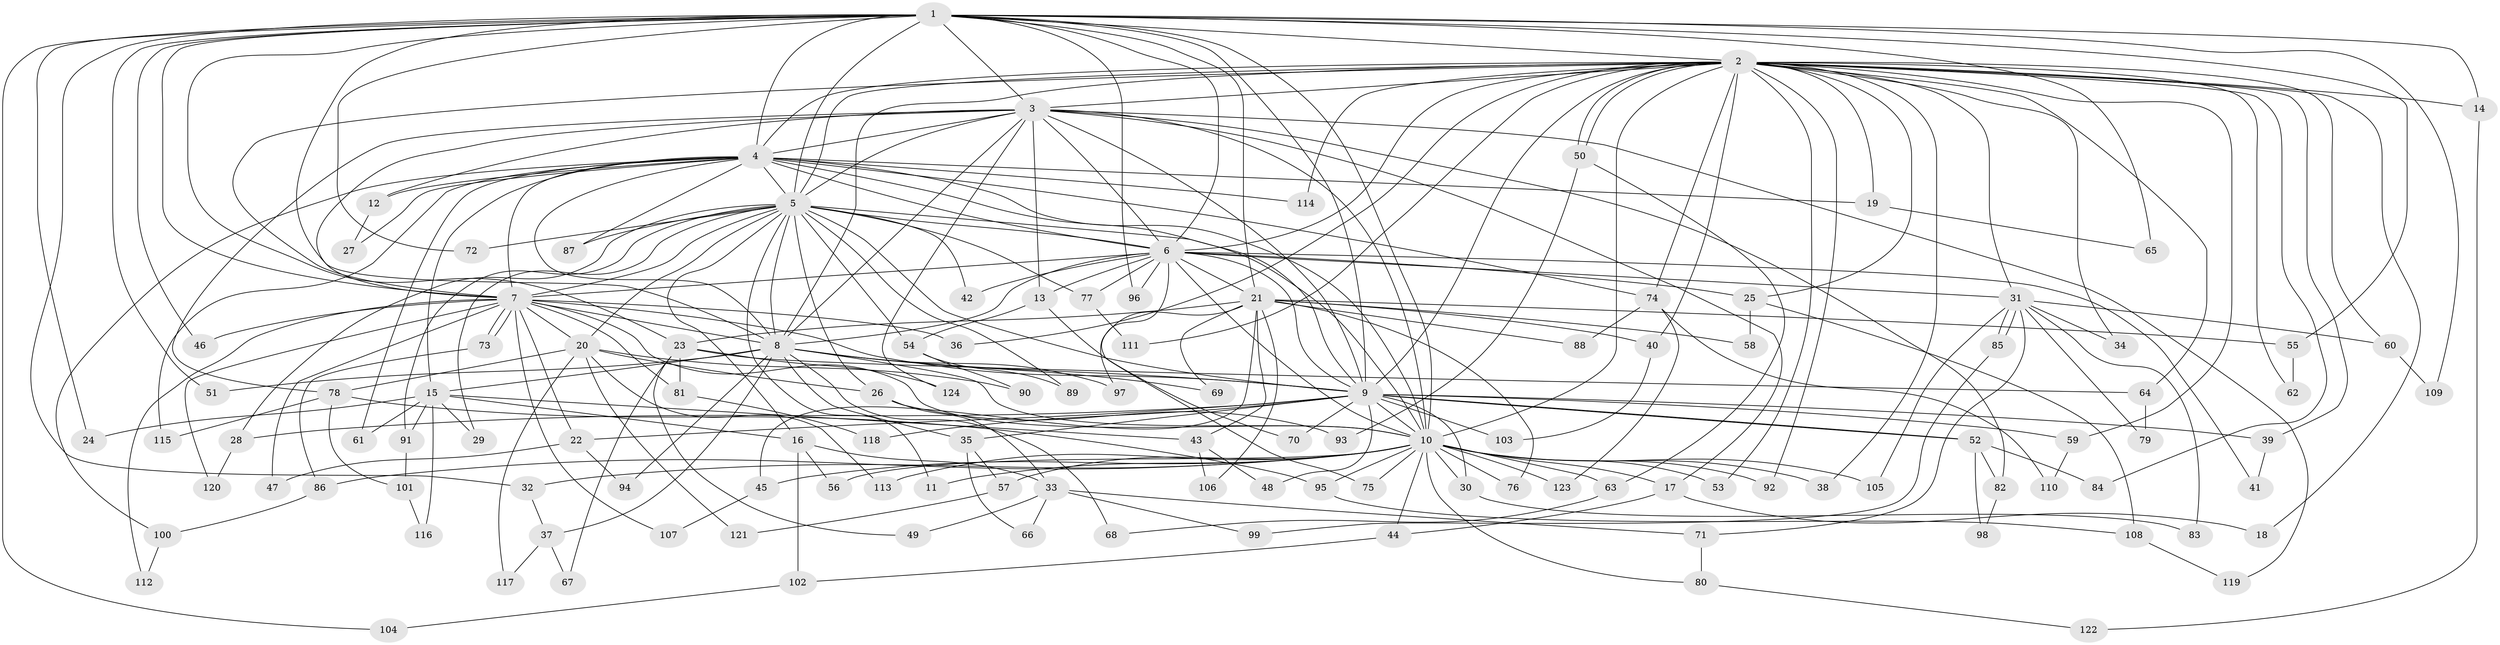 // Generated by graph-tools (version 1.1) at 2025/34/03/09/25 02:34:59]
// undirected, 124 vertices, 273 edges
graph export_dot {
graph [start="1"]
  node [color=gray90,style=filled];
  1;
  2;
  3;
  4;
  5;
  6;
  7;
  8;
  9;
  10;
  11;
  12;
  13;
  14;
  15;
  16;
  17;
  18;
  19;
  20;
  21;
  22;
  23;
  24;
  25;
  26;
  27;
  28;
  29;
  30;
  31;
  32;
  33;
  34;
  35;
  36;
  37;
  38;
  39;
  40;
  41;
  42;
  43;
  44;
  45;
  46;
  47;
  48;
  49;
  50;
  51;
  52;
  53;
  54;
  55;
  56;
  57;
  58;
  59;
  60;
  61;
  62;
  63;
  64;
  65;
  66;
  67;
  68;
  69;
  70;
  71;
  72;
  73;
  74;
  75;
  76;
  77;
  78;
  79;
  80;
  81;
  82;
  83;
  84;
  85;
  86;
  87;
  88;
  89;
  90;
  91;
  92;
  93;
  94;
  95;
  96;
  97;
  98;
  99;
  100;
  101;
  102;
  103;
  104;
  105;
  106;
  107;
  108;
  109;
  110;
  111;
  112;
  113;
  114;
  115;
  116;
  117;
  118;
  119;
  120;
  121;
  122;
  123;
  124;
  1 -- 2;
  1 -- 3;
  1 -- 4;
  1 -- 5;
  1 -- 6;
  1 -- 7;
  1 -- 8;
  1 -- 9;
  1 -- 10;
  1 -- 14;
  1 -- 21;
  1 -- 23;
  1 -- 24;
  1 -- 32;
  1 -- 46;
  1 -- 51;
  1 -- 55;
  1 -- 65;
  1 -- 72;
  1 -- 96;
  1 -- 104;
  1 -- 109;
  2 -- 3;
  2 -- 4;
  2 -- 5;
  2 -- 6;
  2 -- 7;
  2 -- 8;
  2 -- 9;
  2 -- 10;
  2 -- 14;
  2 -- 18;
  2 -- 19;
  2 -- 25;
  2 -- 31;
  2 -- 34;
  2 -- 36;
  2 -- 38;
  2 -- 39;
  2 -- 40;
  2 -- 50;
  2 -- 50;
  2 -- 53;
  2 -- 59;
  2 -- 60;
  2 -- 62;
  2 -- 64;
  2 -- 74;
  2 -- 84;
  2 -- 92;
  2 -- 111;
  2 -- 114;
  3 -- 4;
  3 -- 5;
  3 -- 6;
  3 -- 7;
  3 -- 8;
  3 -- 9;
  3 -- 10;
  3 -- 12;
  3 -- 13;
  3 -- 17;
  3 -- 78;
  3 -- 82;
  3 -- 119;
  3 -- 124;
  4 -- 5;
  4 -- 6;
  4 -- 7;
  4 -- 8;
  4 -- 9;
  4 -- 10;
  4 -- 12;
  4 -- 15;
  4 -- 19;
  4 -- 27;
  4 -- 61;
  4 -- 74;
  4 -- 87;
  4 -- 100;
  4 -- 114;
  4 -- 115;
  5 -- 6;
  5 -- 7;
  5 -- 8;
  5 -- 9;
  5 -- 10;
  5 -- 11;
  5 -- 16;
  5 -- 20;
  5 -- 26;
  5 -- 28;
  5 -- 29;
  5 -- 42;
  5 -- 54;
  5 -- 72;
  5 -- 77;
  5 -- 87;
  5 -- 89;
  5 -- 91;
  6 -- 7;
  6 -- 8;
  6 -- 9;
  6 -- 10;
  6 -- 13;
  6 -- 21;
  6 -- 25;
  6 -- 31;
  6 -- 41;
  6 -- 42;
  6 -- 75;
  6 -- 77;
  6 -- 96;
  7 -- 8;
  7 -- 9;
  7 -- 10;
  7 -- 20;
  7 -- 22;
  7 -- 36;
  7 -- 46;
  7 -- 47;
  7 -- 73;
  7 -- 73;
  7 -- 81;
  7 -- 107;
  7 -- 112;
  7 -- 120;
  8 -- 9;
  8 -- 10;
  8 -- 15;
  8 -- 35;
  8 -- 37;
  8 -- 51;
  8 -- 68;
  8 -- 69;
  8 -- 94;
  8 -- 97;
  9 -- 10;
  9 -- 22;
  9 -- 28;
  9 -- 30;
  9 -- 35;
  9 -- 39;
  9 -- 48;
  9 -- 52;
  9 -- 52;
  9 -- 59;
  9 -- 70;
  9 -- 103;
  9 -- 118;
  10 -- 11;
  10 -- 17;
  10 -- 30;
  10 -- 32;
  10 -- 38;
  10 -- 44;
  10 -- 45;
  10 -- 53;
  10 -- 56;
  10 -- 57;
  10 -- 63;
  10 -- 75;
  10 -- 76;
  10 -- 80;
  10 -- 86;
  10 -- 92;
  10 -- 95;
  10 -- 105;
  10 -- 113;
  10 -- 123;
  12 -- 27;
  13 -- 54;
  13 -- 70;
  14 -- 122;
  15 -- 16;
  15 -- 24;
  15 -- 29;
  15 -- 43;
  15 -- 61;
  15 -- 91;
  15 -- 116;
  16 -- 33;
  16 -- 56;
  16 -- 102;
  17 -- 18;
  17 -- 44;
  19 -- 65;
  20 -- 26;
  20 -- 78;
  20 -- 90;
  20 -- 113;
  20 -- 117;
  20 -- 121;
  21 -- 23;
  21 -- 40;
  21 -- 43;
  21 -- 45;
  21 -- 55;
  21 -- 58;
  21 -- 69;
  21 -- 76;
  21 -- 88;
  21 -- 97;
  21 -- 106;
  22 -- 47;
  22 -- 94;
  23 -- 49;
  23 -- 64;
  23 -- 67;
  23 -- 81;
  23 -- 124;
  25 -- 58;
  25 -- 108;
  26 -- 33;
  26 -- 93;
  28 -- 120;
  30 -- 83;
  31 -- 34;
  31 -- 60;
  31 -- 71;
  31 -- 79;
  31 -- 83;
  31 -- 85;
  31 -- 85;
  31 -- 105;
  32 -- 37;
  33 -- 49;
  33 -- 66;
  33 -- 71;
  33 -- 99;
  35 -- 57;
  35 -- 66;
  37 -- 67;
  37 -- 117;
  39 -- 41;
  40 -- 103;
  43 -- 48;
  43 -- 106;
  44 -- 102;
  45 -- 107;
  50 -- 63;
  50 -- 93;
  52 -- 82;
  52 -- 84;
  52 -- 98;
  54 -- 89;
  54 -- 90;
  55 -- 62;
  57 -- 121;
  59 -- 110;
  60 -- 109;
  63 -- 68;
  64 -- 79;
  71 -- 80;
  73 -- 86;
  74 -- 88;
  74 -- 110;
  74 -- 123;
  77 -- 111;
  78 -- 95;
  78 -- 101;
  78 -- 115;
  80 -- 122;
  81 -- 118;
  82 -- 98;
  85 -- 99;
  86 -- 100;
  91 -- 101;
  95 -- 108;
  100 -- 112;
  101 -- 116;
  102 -- 104;
  108 -- 119;
}
